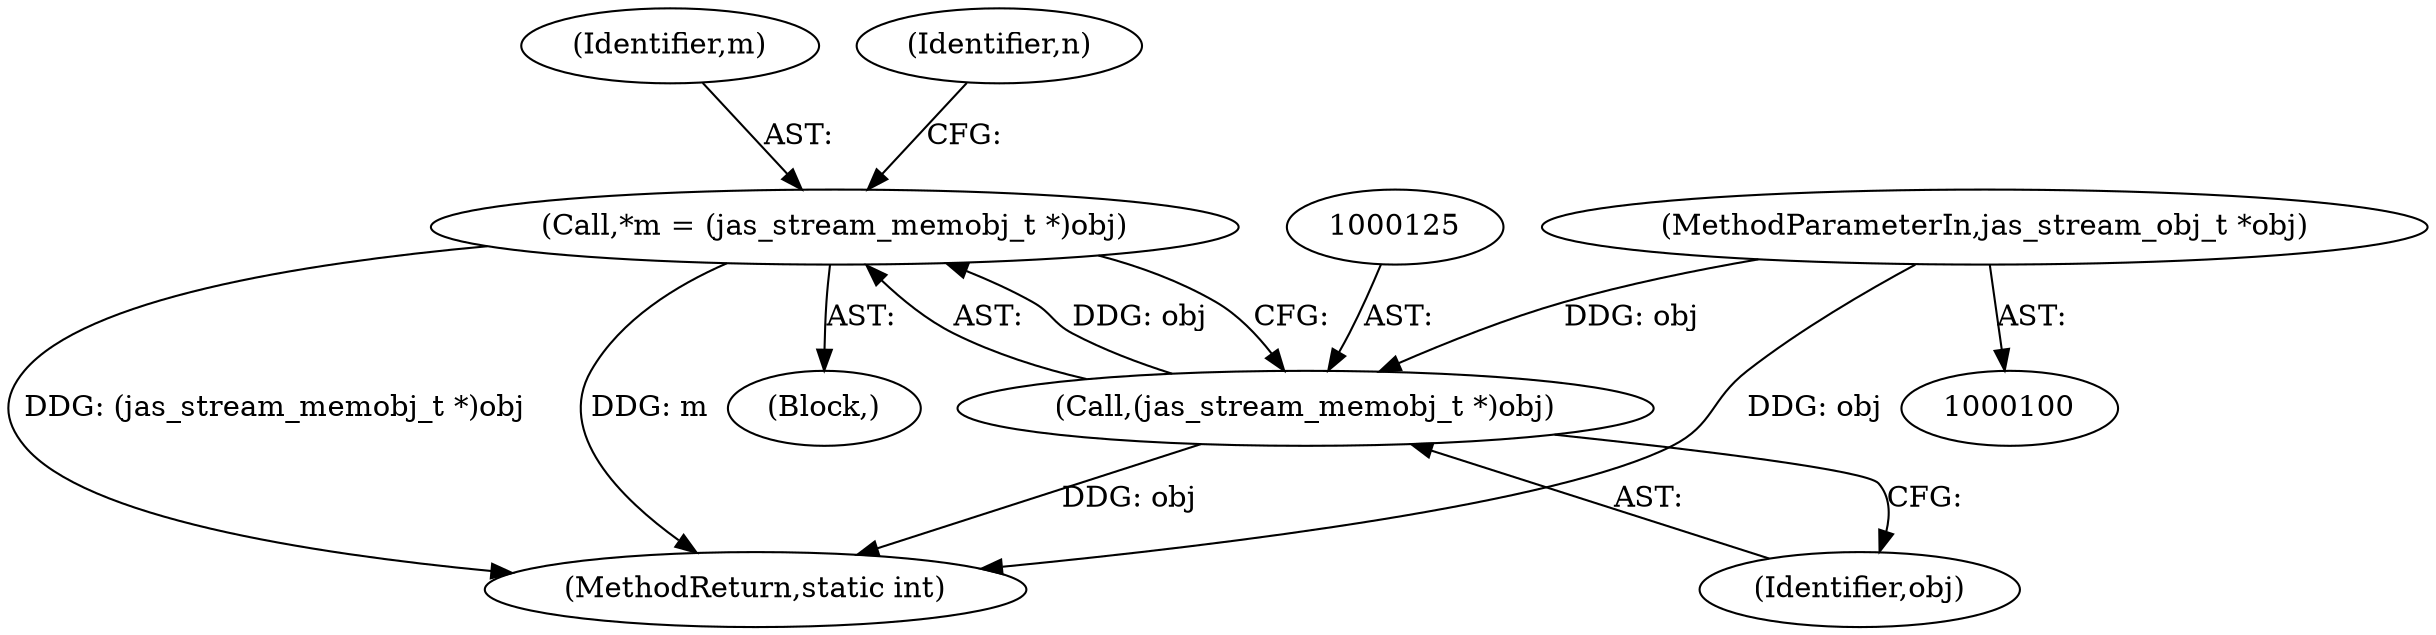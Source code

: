 digraph "0_jasper_634ce8e8a5accc0fa05dd2c20d42b4749d4b2735_4@pointer" {
"1000122" [label="(Call,*m = (jas_stream_memobj_t *)obj)"];
"1000124" [label="(Call,(jas_stream_memobj_t *)obj)"];
"1000101" [label="(MethodParameterIn,jas_stream_obj_t *obj)"];
"1000123" [label="(Identifier,m)"];
"1000122" [label="(Call,*m = (jas_stream_memobj_t *)obj)"];
"1000159" [label="(MethodReturn,static int)"];
"1000104" [label="(Block,)"];
"1000126" [label="(Identifier,obj)"];
"1000124" [label="(Call,(jas_stream_memobj_t *)obj)"];
"1000128" [label="(Identifier,n)"];
"1000101" [label="(MethodParameterIn,jas_stream_obj_t *obj)"];
"1000122" -> "1000104"  [label="AST: "];
"1000122" -> "1000124"  [label="CFG: "];
"1000123" -> "1000122"  [label="AST: "];
"1000124" -> "1000122"  [label="AST: "];
"1000128" -> "1000122"  [label="CFG: "];
"1000122" -> "1000159"  [label="DDG: (jas_stream_memobj_t *)obj"];
"1000122" -> "1000159"  [label="DDG: m"];
"1000124" -> "1000122"  [label="DDG: obj"];
"1000124" -> "1000126"  [label="CFG: "];
"1000125" -> "1000124"  [label="AST: "];
"1000126" -> "1000124"  [label="AST: "];
"1000124" -> "1000159"  [label="DDG: obj"];
"1000101" -> "1000124"  [label="DDG: obj"];
"1000101" -> "1000100"  [label="AST: "];
"1000101" -> "1000159"  [label="DDG: obj"];
}
